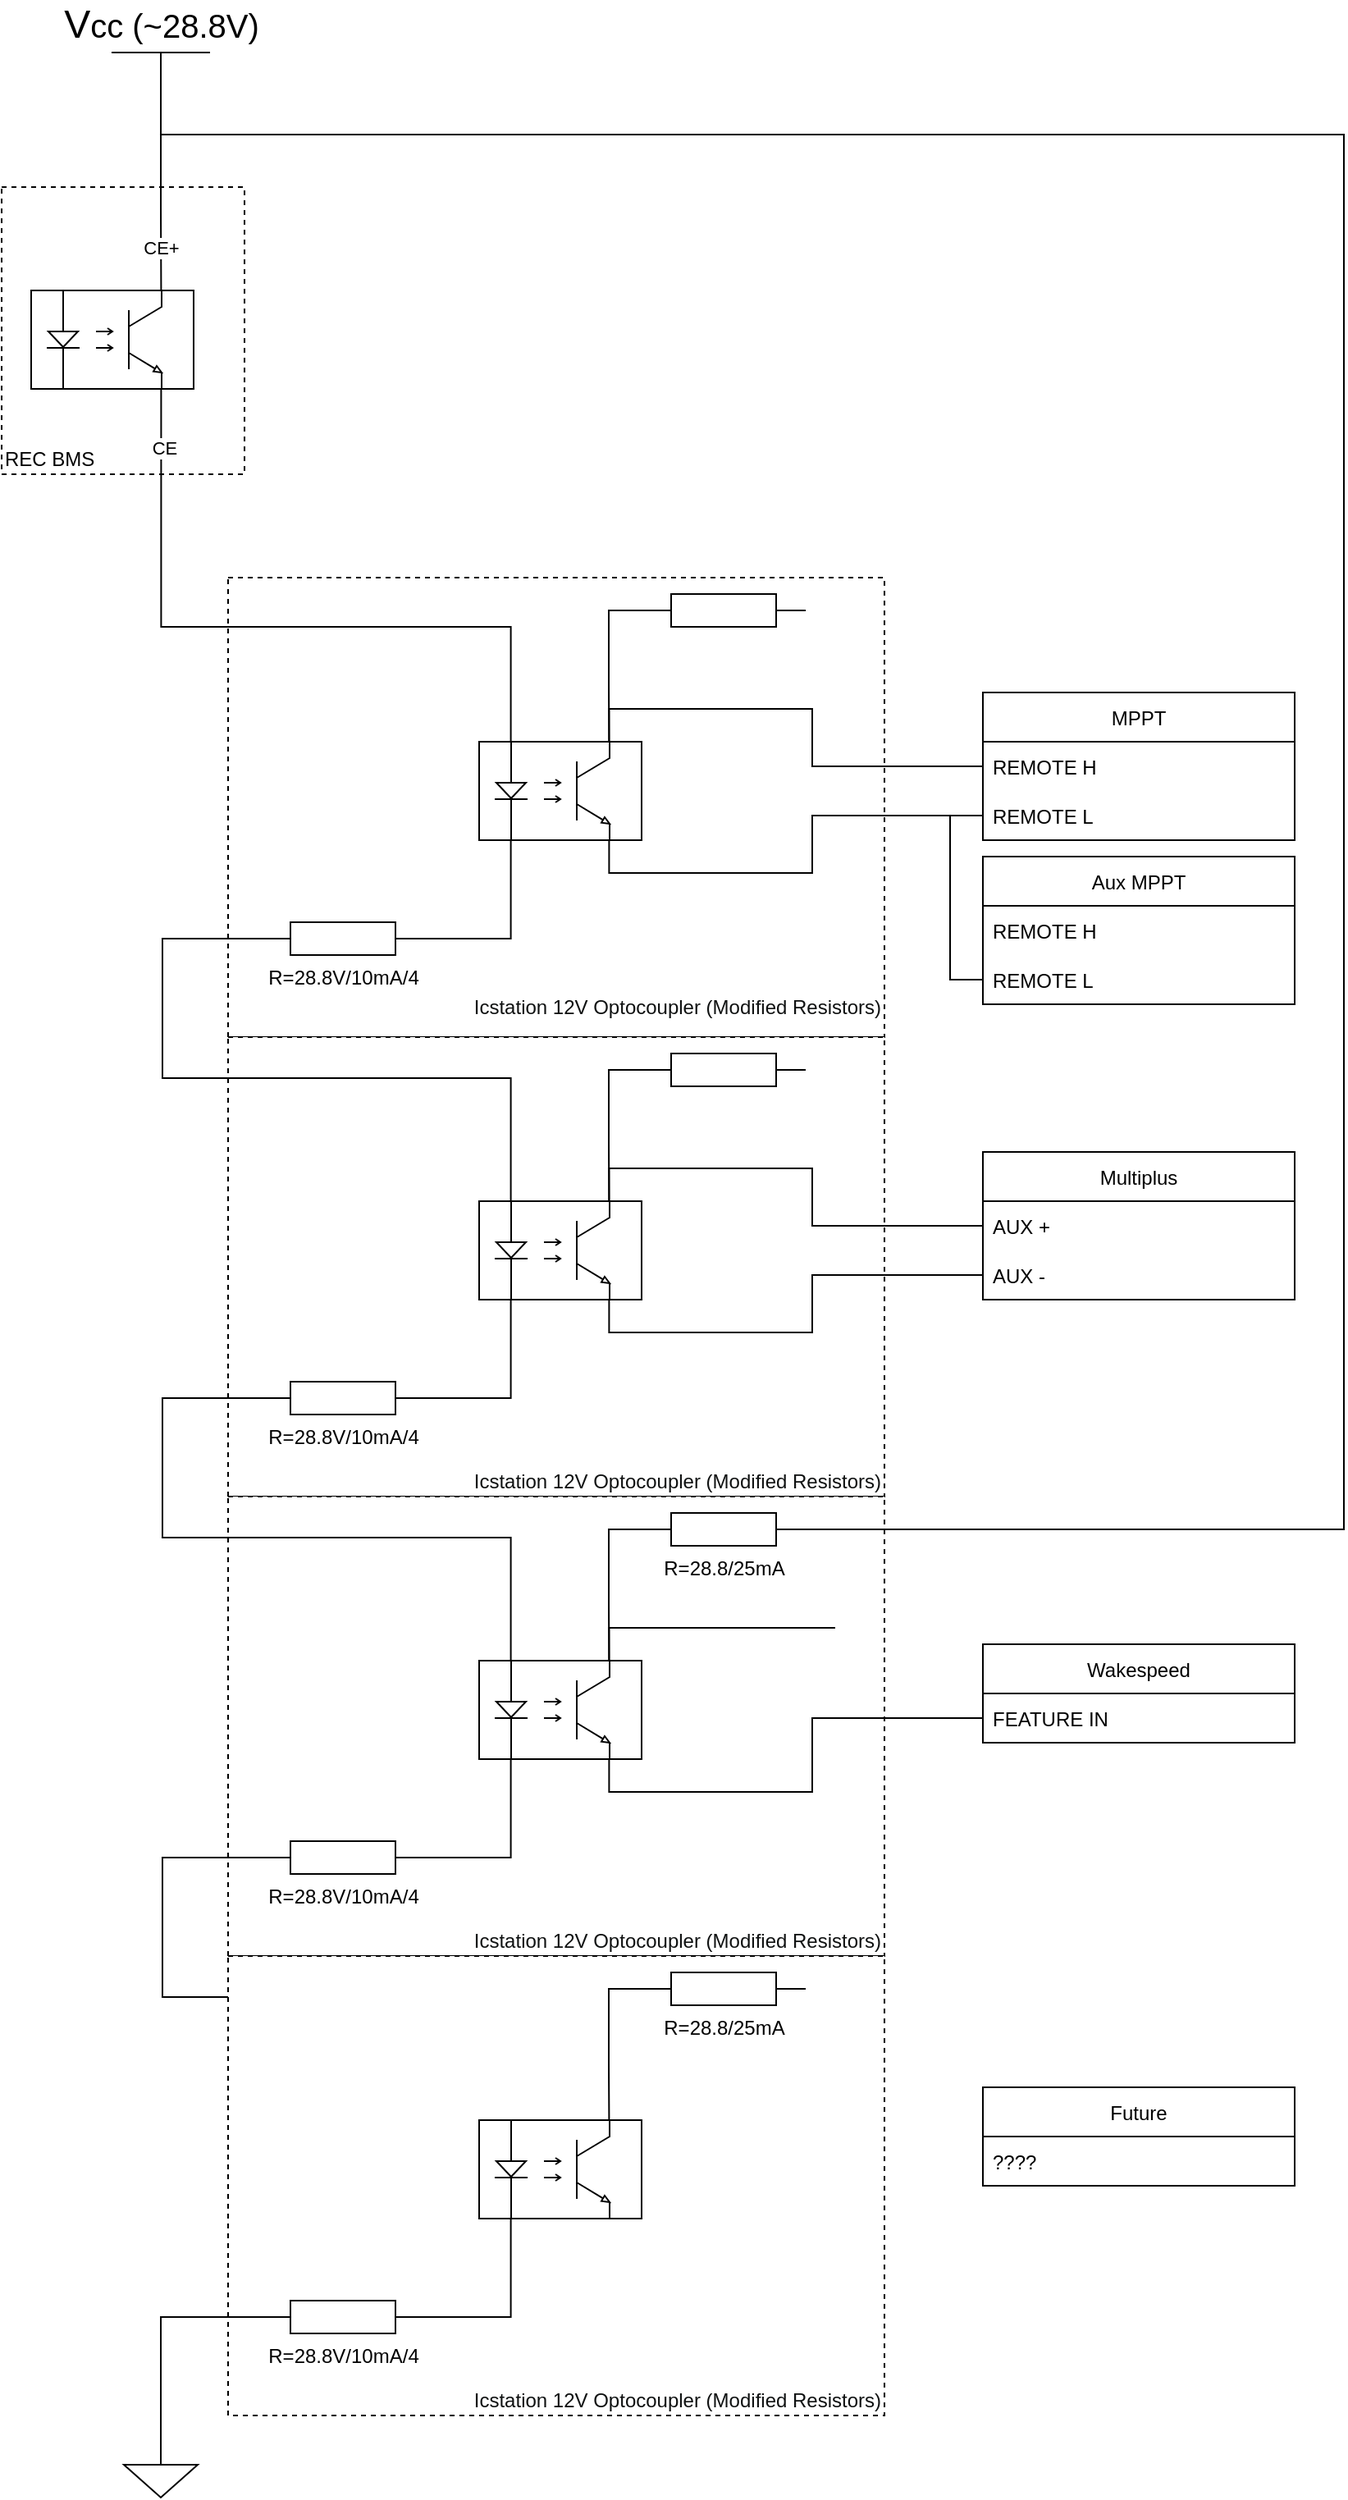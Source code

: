 <mxfile version="16.5.1" type="device"><diagram name="Page-1" id="7e0a89b8-554c-2b80-1dc8-d5c74ca68de4"><mxGraphModel dx="949" dy="1349" grid="1" gridSize="10" guides="1" tooltips="1" connect="1" arrows="1" fold="1" page="1" pageScale="1" pageWidth="1100" pageHeight="850" background="none" math="0" shadow="0"><root><mxCell id="0"/><mxCell id="1" parent="0"/><mxCell id="BsbLC-XJVURWqmNlItD3-97" value="REC BMS" style="rounded=0;whiteSpace=wrap;html=1;dashed=1;align=left;verticalAlign=bottom;" vertex="1" parent="1"><mxGeometry x="32" y="202" width="148" height="175" as="geometry"/></mxCell><mxCell id="BsbLC-XJVURWqmNlItD3-62" value="" style="group" vertex="1" connectable="0" parent="1"><mxGeometry x="170" y="440" width="400" height="280" as="geometry"/></mxCell><mxCell id="BsbLC-XJVURWqmNlItD3-60" value="&lt;p style=&quot;box-sizing: border-box ; padding: 0px ; margin: 0px ; font-weight: 400 ; color: rgb(15 , 17 , 17) ; font-family: &amp;#34;amazon ember&amp;#34; , &amp;#34;arial&amp;#34; , sans-serif ; background-color: rgb(255 , 255 , 255) ; line-height: 32px&quot;&gt;&lt;span id=&quot;productTitle&quot; class=&quot;a-size-large product-title-word-break&quot; style=&quot;box-sizing: border-box ; word-break: break-word ; line-height: 32px&quot;&gt;&lt;font style=&quot;font-size: 12px&quot;&gt;Icstation 12V Optocoupler (Modified Resistors)&lt;/font&gt;&lt;/span&gt;&lt;/p&gt;" style="rounded=0;whiteSpace=wrap;html=1;dashed=1;align=right;verticalAlign=bottom;" vertex="1" parent="BsbLC-XJVURWqmNlItD3-62"><mxGeometry width="400" height="280" as="geometry"/></mxCell><mxCell id="BsbLC-XJVURWqmNlItD3-2" value="" style="verticalLabelPosition=bottom;shadow=0;dashed=0;align=center;html=1;verticalAlign=top;shape=mxgraph.electrical.opto_electronics.opto-coupler;" vertex="1" parent="BsbLC-XJVURWqmNlItD3-62"><mxGeometry x="153" y="100" width="99" height="60" as="geometry"/></mxCell><mxCell id="BsbLC-XJVURWqmNlItD3-15" value="R=28.8V/10mA/4" style="pointerEvents=1;verticalLabelPosition=bottom;shadow=0;dashed=0;align=center;html=1;verticalAlign=top;shape=mxgraph.electrical.resistors.resistor_1;rotation=0;" vertex="1" parent="BsbLC-XJVURWqmNlItD3-62"><mxGeometry x="20" y="210" width="100" height="20" as="geometry"/></mxCell><mxCell id="BsbLC-XJVURWqmNlItD3-33" style="edgeStyle=orthogonalEdgeStyle;rounded=0;orthogonalLoop=1;jettySize=auto;html=1;exitX=0.195;exitY=1;exitDx=0;exitDy=0;exitPerimeter=0;entryX=1;entryY=0.5;entryDx=0;entryDy=0;entryPerimeter=0;endArrow=none;endFill=0;" edge="1" parent="BsbLC-XJVURWqmNlItD3-62" source="BsbLC-XJVURWqmNlItD3-2" target="BsbLC-XJVURWqmNlItD3-15"><mxGeometry relative="1" as="geometry"/></mxCell><mxCell id="BsbLC-XJVURWqmNlItD3-58" style="edgeStyle=orthogonalEdgeStyle;rounded=0;orthogonalLoop=1;jettySize=auto;html=1;exitX=0;exitY=0.5;exitDx=0;exitDy=0;exitPerimeter=0;entryX=0.8;entryY=0;entryDx=0;entryDy=0;entryPerimeter=0;endArrow=none;endFill=0;" edge="1" parent="BsbLC-XJVURWqmNlItD3-62" source="BsbLC-XJVURWqmNlItD3-57" target="BsbLC-XJVURWqmNlItD3-2"><mxGeometry relative="1" as="geometry"/></mxCell><mxCell id="BsbLC-XJVURWqmNlItD3-57" value="" style="pointerEvents=1;verticalLabelPosition=bottom;shadow=0;dashed=0;align=center;html=1;verticalAlign=top;shape=mxgraph.electrical.resistors.resistor_1;rotation=0;" vertex="1" parent="BsbLC-XJVURWqmNlItD3-62"><mxGeometry x="252" y="10" width="100" height="20" as="geometry"/></mxCell><mxCell id="BsbLC-XJVURWqmNlItD3-1" value="" style="verticalLabelPosition=bottom;shadow=0;dashed=0;align=center;html=1;verticalAlign=top;shape=mxgraph.electrical.opto_electronics.opto-coupler;" vertex="1" parent="1"><mxGeometry x="50" y="265" width="99" height="60" as="geometry"/></mxCell><mxCell id="BsbLC-XJVURWqmNlItD3-28" style="edgeStyle=orthogonalEdgeStyle;rounded=0;orthogonalLoop=1;jettySize=auto;html=1;exitX=0.8;exitY=1;exitDx=0;exitDy=0;exitPerimeter=0;entryX=0.195;entryY=0;entryDx=0;entryDy=0;entryPerimeter=0;endArrow=none;endFill=0;" edge="1" parent="1" source="BsbLC-XJVURWqmNlItD3-1" target="BsbLC-XJVURWqmNlItD3-2"><mxGeometry relative="1" as="geometry"><Array as="points"><mxPoint x="129" y="470"/><mxPoint x="342" y="470"/></Array></mxGeometry></mxCell><mxCell id="BsbLC-XJVURWqmNlItD3-89" value="CE" style="edgeLabel;html=1;align=center;verticalAlign=middle;resizable=0;points=[];" vertex="1" connectable="0" parent="BsbLC-XJVURWqmNlItD3-28"><mxGeometry x="-0.833" y="2" relative="1" as="geometry"><mxPoint as="offset"/></mxGeometry></mxCell><mxCell id="BsbLC-XJVURWqmNlItD3-47" style="edgeStyle=orthogonalEdgeStyle;rounded=0;orthogonalLoop=1;jettySize=auto;html=1;exitX=0.8;exitY=1;exitDx=0;exitDy=0;exitPerimeter=0;entryX=0;entryY=0.5;entryDx=0;entryDy=0;endArrow=none;endFill=0;" edge="1" parent="1" source="BsbLC-XJVURWqmNlItD3-2" target="BsbLC-XJVURWqmNlItD3-8"><mxGeometry relative="1" as="geometry"/></mxCell><mxCell id="BsbLC-XJVURWqmNlItD3-6" value="MPPT" style="swimlane;fontStyle=0;childLayout=stackLayout;horizontal=1;startSize=30;horizontalStack=0;resizeParent=1;resizeParentMax=0;resizeLast=0;collapsible=1;marginBottom=0;" vertex="1" parent="1"><mxGeometry x="630" y="510" width="190" height="90" as="geometry"><mxRectangle x="580" y="260" width="50" height="30" as="alternateBounds"/></mxGeometry></mxCell><mxCell id="BsbLC-XJVURWqmNlItD3-7" value="REMOTE H" style="text;strokeColor=none;fillColor=none;align=left;verticalAlign=middle;spacingLeft=4;spacingRight=4;overflow=hidden;points=[[0,0.5],[1,0.5]];portConstraint=eastwest;rotatable=0;" vertex="1" parent="BsbLC-XJVURWqmNlItD3-6"><mxGeometry y="30" width="190" height="30" as="geometry"/></mxCell><mxCell id="BsbLC-XJVURWqmNlItD3-8" value="REMOTE L" style="text;strokeColor=none;fillColor=none;align=left;verticalAlign=middle;spacingLeft=4;spacingRight=4;overflow=hidden;points=[[0,0.5],[1,0.5]];portConstraint=eastwest;rotatable=0;" vertex="1" parent="BsbLC-XJVURWqmNlItD3-6"><mxGeometry y="60" width="190" height="30" as="geometry"/></mxCell><mxCell id="BsbLC-XJVURWqmNlItD3-56" style="edgeStyle=orthogonalEdgeStyle;rounded=0;orthogonalLoop=1;jettySize=auto;html=1;exitX=0.5;exitY=0;exitDx=0;exitDy=0;exitPerimeter=0;entryX=0.8;entryY=0;entryDx=0;entryDy=0;entryPerimeter=0;endArrow=none;endFill=0;" edge="1" parent="1" source="BsbLC-XJVURWqmNlItD3-12" target="BsbLC-XJVURWqmNlItD3-1"><mxGeometry relative="1" as="geometry"/></mxCell><mxCell id="BsbLC-XJVURWqmNlItD3-88" value="CE+" style="edgeLabel;html=1;align=center;verticalAlign=middle;resizable=0;points=[];" vertex="1" connectable="0" parent="BsbLC-XJVURWqmNlItD3-56"><mxGeometry x="0.494" relative="1" as="geometry"><mxPoint as="offset"/></mxGeometry></mxCell><mxCell id="BsbLC-XJVURWqmNlItD3-12" value="V&lt;span style=&quot;font-size: 20px&quot;&gt;cc (~28.8V)&lt;/span&gt;" style="verticalLabelPosition=top;verticalAlign=bottom;shape=mxgraph.electrical.signal_sources.vdd;shadow=0;dashed=0;align=center;strokeWidth=1;fontSize=24;html=1;flipV=1;" vertex="1" parent="1"><mxGeometry x="99" y="120" width="60" height="40" as="geometry"/></mxCell><mxCell id="BsbLC-XJVURWqmNlItD3-46" style="edgeStyle=orthogonalEdgeStyle;rounded=0;orthogonalLoop=1;jettySize=auto;html=1;exitX=0;exitY=0.5;exitDx=0;exitDy=0;entryX=0.8;entryY=0;entryDx=0;entryDy=0;entryPerimeter=0;endArrow=none;endFill=0;" edge="1" parent="1" source="BsbLC-XJVURWqmNlItD3-7" target="BsbLC-XJVURWqmNlItD3-2"><mxGeometry relative="1" as="geometry"/></mxCell><mxCell id="BsbLC-XJVURWqmNlItD3-48" value="Multiplus" style="swimlane;fontStyle=0;childLayout=stackLayout;horizontal=1;startSize=30;horizontalStack=0;resizeParent=1;resizeParentMax=0;resizeLast=0;collapsible=1;marginBottom=0;" vertex="1" parent="1"><mxGeometry x="630" y="790" width="190" height="90" as="geometry"><mxRectangle x="580" y="260" width="50" height="30" as="alternateBounds"/></mxGeometry></mxCell><mxCell id="BsbLC-XJVURWqmNlItD3-49" value="AUX +" style="text;strokeColor=none;fillColor=none;align=left;verticalAlign=middle;spacingLeft=4;spacingRight=4;overflow=hidden;points=[[0,0.5],[1,0.5]];portConstraint=eastwest;rotatable=0;" vertex="1" parent="BsbLC-XJVURWqmNlItD3-48"><mxGeometry y="30" width="190" height="30" as="geometry"/></mxCell><mxCell id="BsbLC-XJVURWqmNlItD3-50" value="AUX -" style="text;strokeColor=none;fillColor=none;align=left;verticalAlign=middle;spacingLeft=4;spacingRight=4;overflow=hidden;points=[[0,0.5],[1,0.5]];portConstraint=eastwest;rotatable=0;" vertex="1" parent="BsbLC-XJVURWqmNlItD3-48"><mxGeometry y="60" width="190" height="30" as="geometry"/></mxCell><mxCell id="BsbLC-XJVURWqmNlItD3-53" value="Wakespeed" style="swimlane;fontStyle=0;childLayout=stackLayout;horizontal=1;startSize=30;horizontalStack=0;resizeParent=1;resizeParentMax=0;resizeLast=0;collapsible=1;marginBottom=0;" vertex="1" parent="1"><mxGeometry x="630" y="1090" width="190" height="60" as="geometry"><mxRectangle x="580" y="260" width="50" height="30" as="alternateBounds"/></mxGeometry></mxCell><mxCell id="BsbLC-XJVURWqmNlItD3-54" value="FEATURE IN" style="text;strokeColor=none;fillColor=none;align=left;verticalAlign=middle;spacingLeft=4;spacingRight=4;overflow=hidden;points=[[0,0.5],[1,0.5]];portConstraint=eastwest;rotatable=0;" vertex="1" parent="BsbLC-XJVURWqmNlItD3-53"><mxGeometry y="30" width="190" height="30" as="geometry"/></mxCell><mxCell id="BsbLC-XJVURWqmNlItD3-63" value="" style="group" vertex="1" connectable="0" parent="1"><mxGeometry x="170" y="720" width="400" height="280" as="geometry"/></mxCell><mxCell id="BsbLC-XJVURWqmNlItD3-64" value="&lt;div style=&quot;&quot;&gt;&lt;span style=&quot;background-color: rgb(255 , 255 , 255) ; color: rgb(15 , 17 , 17) ; font-family: &amp;quot;amazon ember&amp;quot; , &amp;quot;arial&amp;quot; , sans-serif&quot;&gt;Icstation 12V Optocoupler (Modified Resistors)&lt;/span&gt;&lt;/div&gt;" style="rounded=0;whiteSpace=wrap;html=1;dashed=1;align=right;verticalAlign=bottom;" vertex="1" parent="BsbLC-XJVURWqmNlItD3-63"><mxGeometry width="400" height="280" as="geometry"/></mxCell><mxCell id="BsbLC-XJVURWqmNlItD3-65" value="" style="verticalLabelPosition=bottom;shadow=0;dashed=0;align=center;html=1;verticalAlign=top;shape=mxgraph.electrical.opto_electronics.opto-coupler;" vertex="1" parent="BsbLC-XJVURWqmNlItD3-63"><mxGeometry x="153" y="100" width="99" height="60" as="geometry"/></mxCell><mxCell id="BsbLC-XJVURWqmNlItD3-66" value="R=28.8V/10mA/4" style="pointerEvents=1;verticalLabelPosition=bottom;shadow=0;dashed=0;align=center;html=1;verticalAlign=top;shape=mxgraph.electrical.resistors.resistor_1;rotation=0;" vertex="1" parent="BsbLC-XJVURWqmNlItD3-63"><mxGeometry x="20" y="210" width="100" height="20" as="geometry"/></mxCell><mxCell id="BsbLC-XJVURWqmNlItD3-67" style="edgeStyle=orthogonalEdgeStyle;rounded=0;orthogonalLoop=1;jettySize=auto;html=1;exitX=0.195;exitY=1;exitDx=0;exitDy=0;exitPerimeter=0;entryX=1;entryY=0.5;entryDx=0;entryDy=0;entryPerimeter=0;endArrow=none;endFill=0;" edge="1" parent="BsbLC-XJVURWqmNlItD3-63" source="BsbLC-XJVURWqmNlItD3-65" target="BsbLC-XJVURWqmNlItD3-66"><mxGeometry relative="1" as="geometry"/></mxCell><mxCell id="BsbLC-XJVURWqmNlItD3-68" style="edgeStyle=orthogonalEdgeStyle;rounded=0;orthogonalLoop=1;jettySize=auto;html=1;exitX=0;exitY=0.5;exitDx=0;exitDy=0;exitPerimeter=0;entryX=0.8;entryY=0;entryDx=0;entryDy=0;entryPerimeter=0;endArrow=none;endFill=0;" edge="1" parent="BsbLC-XJVURWqmNlItD3-63" source="BsbLC-XJVURWqmNlItD3-69" target="BsbLC-XJVURWqmNlItD3-65"><mxGeometry relative="1" as="geometry"/></mxCell><mxCell id="BsbLC-XJVURWqmNlItD3-69" value="" style="pointerEvents=1;verticalLabelPosition=bottom;shadow=0;dashed=0;align=center;html=1;verticalAlign=top;shape=mxgraph.electrical.resistors.resistor_1;rotation=0;" vertex="1" parent="BsbLC-XJVURWqmNlItD3-63"><mxGeometry x="252" y="10" width="100" height="20" as="geometry"/></mxCell><mxCell id="BsbLC-XJVURWqmNlItD3-70" value="" style="group" vertex="1" connectable="0" parent="1"><mxGeometry x="170" y="1000" width="400" height="280" as="geometry"/></mxCell><mxCell id="BsbLC-XJVURWqmNlItD3-71" value="&lt;span style=&quot;color: rgb(15 , 17 , 17) ; font-family: &amp;#34;amazon ember&amp;#34; , &amp;#34;arial&amp;#34; , sans-serif ; background-color: rgb(255 , 255 , 255)&quot;&gt;Icstation 12V Optocoupler (Modified Resistors)&lt;/span&gt;" style="rounded=0;whiteSpace=wrap;html=1;dashed=1;align=right;verticalAlign=bottom;" vertex="1" parent="BsbLC-XJVURWqmNlItD3-70"><mxGeometry width="400" height="280" as="geometry"/></mxCell><mxCell id="BsbLC-XJVURWqmNlItD3-72" value="" style="verticalLabelPosition=bottom;shadow=0;dashed=0;align=center;html=1;verticalAlign=top;shape=mxgraph.electrical.opto_electronics.opto-coupler;" vertex="1" parent="BsbLC-XJVURWqmNlItD3-70"><mxGeometry x="153" y="100" width="99" height="60" as="geometry"/></mxCell><mxCell id="BsbLC-XJVURWqmNlItD3-73" value="R=28.8V/10mA/4" style="pointerEvents=1;verticalLabelPosition=bottom;shadow=0;dashed=0;align=center;html=1;verticalAlign=top;shape=mxgraph.electrical.resistors.resistor_1;rotation=0;" vertex="1" parent="BsbLC-XJVURWqmNlItD3-70"><mxGeometry x="20" y="210" width="100" height="20" as="geometry"/></mxCell><mxCell id="BsbLC-XJVURWqmNlItD3-74" style="edgeStyle=orthogonalEdgeStyle;rounded=0;orthogonalLoop=1;jettySize=auto;html=1;exitX=0.195;exitY=1;exitDx=0;exitDy=0;exitPerimeter=0;entryX=1;entryY=0.5;entryDx=0;entryDy=0;entryPerimeter=0;endArrow=none;endFill=0;" edge="1" parent="BsbLC-XJVURWqmNlItD3-70" source="BsbLC-XJVURWqmNlItD3-72" target="BsbLC-XJVURWqmNlItD3-73"><mxGeometry relative="1" as="geometry"/></mxCell><mxCell id="BsbLC-XJVURWqmNlItD3-75" style="edgeStyle=orthogonalEdgeStyle;rounded=0;orthogonalLoop=1;jettySize=auto;html=1;exitX=0;exitY=0.5;exitDx=0;exitDy=0;exitPerimeter=0;entryX=0.8;entryY=0;entryDx=0;entryDy=0;entryPerimeter=0;endArrow=none;endFill=0;" edge="1" parent="BsbLC-XJVURWqmNlItD3-70" source="BsbLC-XJVURWqmNlItD3-76" target="BsbLC-XJVURWqmNlItD3-72"><mxGeometry relative="1" as="geometry"/></mxCell><mxCell id="BsbLC-XJVURWqmNlItD3-76" value="R=28.8/25mA" style="pointerEvents=1;verticalLabelPosition=bottom;shadow=0;dashed=0;align=center;html=1;verticalAlign=top;shape=mxgraph.electrical.resistors.resistor_1;rotation=0;" vertex="1" parent="BsbLC-XJVURWqmNlItD3-70"><mxGeometry x="252" y="10" width="100" height="20" as="geometry"/></mxCell><mxCell id="BsbLC-XJVURWqmNlItD3-78" style="edgeStyle=orthogonalEdgeStyle;rounded=0;orthogonalLoop=1;jettySize=auto;html=1;exitX=0;exitY=0.5;exitDx=0;exitDy=0;exitPerimeter=0;entryX=0.195;entryY=0;entryDx=0;entryDy=0;entryPerimeter=0;endArrow=none;endFill=0;" edge="1" parent="1" source="BsbLC-XJVURWqmNlItD3-15" target="BsbLC-XJVURWqmNlItD3-65"><mxGeometry relative="1" as="geometry"><Array as="points"><mxPoint x="130" y="660"/><mxPoint x="130" y="745"/><mxPoint x="342" y="745"/></Array></mxGeometry></mxCell><mxCell id="BsbLC-XJVURWqmNlItD3-79" style="edgeStyle=orthogonalEdgeStyle;rounded=0;orthogonalLoop=1;jettySize=auto;html=1;exitX=0;exitY=0.5;exitDx=0;exitDy=0;exitPerimeter=0;entryX=0.195;entryY=0;entryDx=0;entryDy=0;entryPerimeter=0;endArrow=none;endFill=0;" edge="1" parent="1" source="BsbLC-XJVURWqmNlItD3-66" target="BsbLC-XJVURWqmNlItD3-72"><mxGeometry relative="1" as="geometry"><Array as="points"><mxPoint x="130" y="940"/><mxPoint x="130" y="1025"/><mxPoint x="342" y="1025"/></Array></mxGeometry></mxCell><mxCell id="BsbLC-XJVURWqmNlItD3-80" style="edgeStyle=orthogonalEdgeStyle;rounded=0;orthogonalLoop=1;jettySize=auto;html=1;exitX=0.8;exitY=0;exitDx=0;exitDy=0;exitPerimeter=0;entryX=0;entryY=0.5;entryDx=0;entryDy=0;endArrow=none;endFill=0;" edge="1" parent="1" source="BsbLC-XJVURWqmNlItD3-65" target="BsbLC-XJVURWqmNlItD3-49"><mxGeometry relative="1" as="geometry"/></mxCell><mxCell id="BsbLC-XJVURWqmNlItD3-81" style="edgeStyle=orthogonalEdgeStyle;rounded=0;orthogonalLoop=1;jettySize=auto;html=1;exitX=0.8;exitY=1;exitDx=0;exitDy=0;exitPerimeter=0;entryX=0;entryY=0.5;entryDx=0;entryDy=0;endArrow=none;endFill=0;" edge="1" parent="1" source="BsbLC-XJVURWqmNlItD3-65" target="BsbLC-XJVURWqmNlItD3-50"><mxGeometry relative="1" as="geometry"/></mxCell><mxCell id="BsbLC-XJVURWqmNlItD3-82" style="edgeStyle=orthogonalEdgeStyle;rounded=0;orthogonalLoop=1;jettySize=auto;html=1;exitX=0.8;exitY=1;exitDx=0;exitDy=0;exitPerimeter=0;entryX=0;entryY=0.5;entryDx=0;entryDy=0;endArrow=none;endFill=0;" edge="1" parent="1" source="BsbLC-XJVURWqmNlItD3-72" target="BsbLC-XJVURWqmNlItD3-54"><mxGeometry relative="1" as="geometry"/></mxCell><mxCell id="BsbLC-XJVURWqmNlItD3-84" style="edgeStyle=orthogonalEdgeStyle;rounded=0;orthogonalLoop=1;jettySize=auto;html=1;exitX=0.195;exitY=0;exitDx=0;exitDy=0;exitPerimeter=0;entryX=0;entryY=0.5;entryDx=0;entryDy=0;entryPerimeter=0;endArrow=none;endFill=0;" edge="1" parent="1" source="BsbLC-XJVURWqmNlItD3-106" target="BsbLC-XJVURWqmNlItD3-73"><mxGeometry relative="1" as="geometry"><Array as="points"><mxPoint x="342" y="1305"/><mxPoint x="130" y="1305"/><mxPoint x="130" y="1220"/></Array></mxGeometry></mxCell><mxCell id="BsbLC-XJVURWqmNlItD3-83" value="" style="pointerEvents=1;verticalLabelPosition=bottom;shadow=0;dashed=0;align=center;html=1;verticalAlign=top;shape=mxgraph.electrical.signal_sources.signal_ground;" vertex="1" parent="1"><mxGeometry x="106.5" y="1580" width="45" height="30" as="geometry"/></mxCell><mxCell id="BsbLC-XJVURWqmNlItD3-86" style="edgeStyle=orthogonalEdgeStyle;rounded=0;orthogonalLoop=1;jettySize=auto;html=1;exitX=0.8;exitY=0;exitDx=0;exitDy=0;exitPerimeter=0;endArrow=none;endFill=0;" edge="1" parent="1" source="BsbLC-XJVURWqmNlItD3-72"><mxGeometry relative="1" as="geometry"><mxPoint x="540" y="1080" as="targetPoint"/><Array as="points"><mxPoint x="402" y="1080"/><mxPoint x="540" y="1080"/></Array></mxGeometry></mxCell><mxCell id="BsbLC-XJVURWqmNlItD3-87" style="edgeStyle=orthogonalEdgeStyle;rounded=0;orthogonalLoop=1;jettySize=auto;html=1;exitX=1;exitY=0.5;exitDx=0;exitDy=0;exitPerimeter=0;entryX=0.5;entryY=0;entryDx=0;entryDy=0;entryPerimeter=0;endArrow=none;endFill=0;" edge="1" parent="1" source="BsbLC-XJVURWqmNlItD3-76" target="BsbLC-XJVURWqmNlItD3-12"><mxGeometry relative="1" as="geometry"><Array as="points"><mxPoint x="850" y="1020"/><mxPoint x="850" y="170"/><mxPoint x="129" y="170"/></Array></mxGeometry></mxCell><mxCell id="BsbLC-XJVURWqmNlItD3-100" value="Aux MPPT" style="swimlane;fontStyle=0;childLayout=stackLayout;horizontal=1;startSize=30;horizontalStack=0;resizeParent=1;resizeParentMax=0;resizeLast=0;collapsible=1;marginBottom=0;" vertex="1" parent="1"><mxGeometry x="630" y="610" width="190" height="90" as="geometry"><mxRectangle x="580" y="260" width="50" height="30" as="alternateBounds"/></mxGeometry></mxCell><mxCell id="BsbLC-XJVURWqmNlItD3-101" value="REMOTE H" style="text;strokeColor=none;fillColor=none;align=left;verticalAlign=middle;spacingLeft=4;spacingRight=4;overflow=hidden;points=[[0,0.5],[1,0.5]];portConstraint=eastwest;rotatable=0;" vertex="1" parent="BsbLC-XJVURWqmNlItD3-100"><mxGeometry y="30" width="190" height="30" as="geometry"/></mxCell><mxCell id="BsbLC-XJVURWqmNlItD3-102" value="REMOTE L" style="text;strokeColor=none;fillColor=none;align=left;verticalAlign=middle;spacingLeft=4;spacingRight=4;overflow=hidden;points=[[0,0.5],[1,0.5]];portConstraint=eastwest;rotatable=0;" vertex="1" parent="BsbLC-XJVURWqmNlItD3-100"><mxGeometry y="60" width="190" height="30" as="geometry"/></mxCell><mxCell id="BsbLC-XJVURWqmNlItD3-103" style="edgeStyle=orthogonalEdgeStyle;rounded=0;orthogonalLoop=1;jettySize=auto;html=1;exitX=0;exitY=0.5;exitDx=0;exitDy=0;entryX=0;entryY=0.5;entryDx=0;entryDy=0;fontSize=12;endArrow=none;endFill=0;" edge="1" parent="1" source="BsbLC-XJVURWqmNlItD3-8" target="BsbLC-XJVURWqmNlItD3-102"><mxGeometry relative="1" as="geometry"/></mxCell><mxCell id="BsbLC-XJVURWqmNlItD3-104" value="" style="group" vertex="1" connectable="0" parent="1"><mxGeometry x="170" y="1280" width="400" height="280" as="geometry"/></mxCell><mxCell id="BsbLC-XJVURWqmNlItD3-105" value="&lt;span style=&quot;color: rgb(15 , 17 , 17) ; font-family: &amp;#34;amazon ember&amp;#34; , &amp;#34;arial&amp;#34; , sans-serif ; background-color: rgb(255 , 255 , 255)&quot;&gt;Icstation 12V Optocoupler (Modified Resistors)&lt;/span&gt;" style="rounded=0;whiteSpace=wrap;html=1;dashed=1;align=right;verticalAlign=bottom;" vertex="1" parent="BsbLC-XJVURWqmNlItD3-104"><mxGeometry width="400" height="280" as="geometry"/></mxCell><mxCell id="BsbLC-XJVURWqmNlItD3-106" value="" style="verticalLabelPosition=bottom;shadow=0;dashed=0;align=center;html=1;verticalAlign=top;shape=mxgraph.electrical.opto_electronics.opto-coupler;" vertex="1" parent="BsbLC-XJVURWqmNlItD3-104"><mxGeometry x="153" y="100" width="99" height="60" as="geometry"/></mxCell><mxCell id="BsbLC-XJVURWqmNlItD3-107" value="R=28.8V/10mA/4" style="pointerEvents=1;verticalLabelPosition=bottom;shadow=0;dashed=0;align=center;html=1;verticalAlign=top;shape=mxgraph.electrical.resistors.resistor_1;rotation=0;" vertex="1" parent="BsbLC-XJVURWqmNlItD3-104"><mxGeometry x="20" y="210" width="100" height="20" as="geometry"/></mxCell><mxCell id="BsbLC-XJVURWqmNlItD3-108" style="edgeStyle=orthogonalEdgeStyle;rounded=0;orthogonalLoop=1;jettySize=auto;html=1;exitX=0.195;exitY=1;exitDx=0;exitDy=0;exitPerimeter=0;entryX=1;entryY=0.5;entryDx=0;entryDy=0;entryPerimeter=0;endArrow=none;endFill=0;" edge="1" parent="BsbLC-XJVURWqmNlItD3-104" source="BsbLC-XJVURWqmNlItD3-106" target="BsbLC-XJVURWqmNlItD3-107"><mxGeometry relative="1" as="geometry"/></mxCell><mxCell id="BsbLC-XJVURWqmNlItD3-109" style="edgeStyle=orthogonalEdgeStyle;rounded=0;orthogonalLoop=1;jettySize=auto;html=1;exitX=0;exitY=0.5;exitDx=0;exitDy=0;exitPerimeter=0;entryX=0.8;entryY=0;entryDx=0;entryDy=0;entryPerimeter=0;endArrow=none;endFill=0;" edge="1" parent="BsbLC-XJVURWqmNlItD3-104" source="BsbLC-XJVURWqmNlItD3-110" target="BsbLC-XJVURWqmNlItD3-106"><mxGeometry relative="1" as="geometry"/></mxCell><mxCell id="BsbLC-XJVURWqmNlItD3-110" value="R=28.8/25mA" style="pointerEvents=1;verticalLabelPosition=bottom;shadow=0;dashed=0;align=center;html=1;verticalAlign=top;shape=mxgraph.electrical.resistors.resistor_1;rotation=0;" vertex="1" parent="BsbLC-XJVURWqmNlItD3-104"><mxGeometry x="252" y="10" width="100" height="20" as="geometry"/></mxCell><mxCell id="BsbLC-XJVURWqmNlItD3-111" value="Future" style="swimlane;fontStyle=0;childLayout=stackLayout;horizontal=1;startSize=30;horizontalStack=0;resizeParent=1;resizeParentMax=0;resizeLast=0;collapsible=1;marginBottom=0;" vertex="1" parent="1"><mxGeometry x="630" y="1360" width="190" height="60" as="geometry"><mxRectangle x="580" y="260" width="50" height="30" as="alternateBounds"/></mxGeometry></mxCell><mxCell id="BsbLC-XJVURWqmNlItD3-112" value="????" style="text;strokeColor=none;fillColor=none;align=left;verticalAlign=middle;spacingLeft=4;spacingRight=4;overflow=hidden;points=[[0,0.5],[1,0.5]];portConstraint=eastwest;rotatable=0;" vertex="1" parent="BsbLC-XJVURWqmNlItD3-111"><mxGeometry y="30" width="190" height="30" as="geometry"/></mxCell><mxCell id="BsbLC-XJVURWqmNlItD3-113" style="edgeStyle=orthogonalEdgeStyle;rounded=0;orthogonalLoop=1;jettySize=auto;html=1;exitX=0;exitY=0.5;exitDx=0;exitDy=0;exitPerimeter=0;entryX=0.5;entryY=0;entryDx=0;entryDy=0;entryPerimeter=0;fontSize=12;endArrow=none;endFill=0;" edge="1" parent="1" source="BsbLC-XJVURWqmNlItD3-107" target="BsbLC-XJVURWqmNlItD3-83"><mxGeometry relative="1" as="geometry"/></mxCell></root></mxGraphModel></diagram></mxfile>